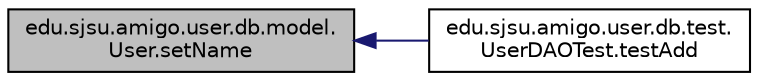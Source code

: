 digraph "edu.sjsu.amigo.user.db.model.User.setName"
{
  edge [fontname="Helvetica",fontsize="10",labelfontname="Helvetica",labelfontsize="10"];
  node [fontname="Helvetica",fontsize="10",shape=record];
  rankdir="LR";
  Node23 [label="edu.sjsu.amigo.user.db.model.\lUser.setName",height=0.2,width=0.4,color="black", fillcolor="grey75", style="filled", fontcolor="black"];
  Node23 -> Node24 [dir="back",color="midnightblue",fontsize="10",style="solid",fontname="Helvetica"];
  Node24 [label="edu.sjsu.amigo.user.db.test.\lUserDAOTest.testAdd",height=0.2,width=0.4,color="black", fillcolor="white", style="filled",URL="$classedu_1_1sjsu_1_1amigo_1_1user_1_1db_1_1test_1_1_user_d_a_o_test.html#af725294b50beae48dc26450c1dfc9ea8"];
}
